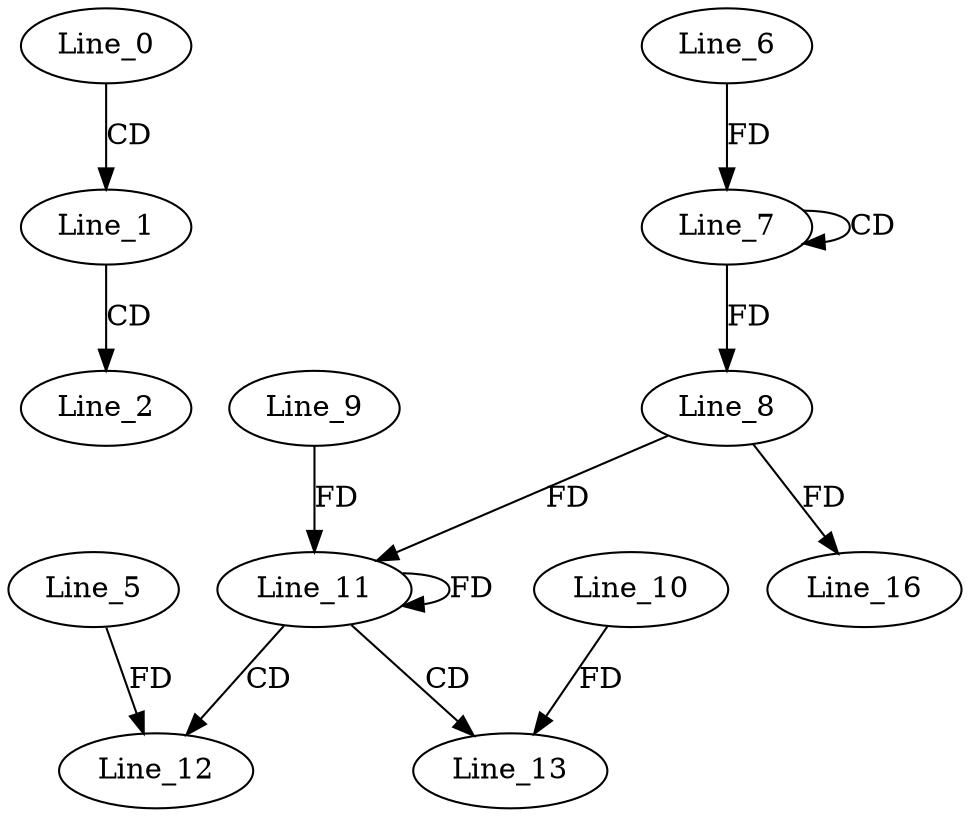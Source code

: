 digraph G {
  Line_0;
  Line_1;
  Line_2;
  Line_7;
  Line_7;
  Line_6;
  Line_8;
  Line_11;
  Line_9;
  Line_11;
  Line_8;
  Line_11;
  Line_12;
  Line_5;
  Line_13;
  Line_10;
  Line_16;
  Line_0 -> Line_1 [ label="CD" ];
  Line_1 -> Line_2 [ label="CD" ];
  Line_7 -> Line_7 [ label="CD" ];
  Line_6 -> Line_7 [ label="FD" ];
  Line_7 -> Line_8 [ label="FD" ];
  Line_11 -> Line_11 [ label="FD" ];
  Line_9 -> Line_11 [ label="FD" ];
  Line_8 -> Line_11 [ label="FD" ];
  Line_11 -> Line_12 [ label="CD" ];
  Line_5 -> Line_12 [ label="FD" ];
  Line_11 -> Line_13 [ label="CD" ];
  Line_10 -> Line_13 [ label="FD" ];
  Line_8 -> Line_16 [ label="FD" ];
}
